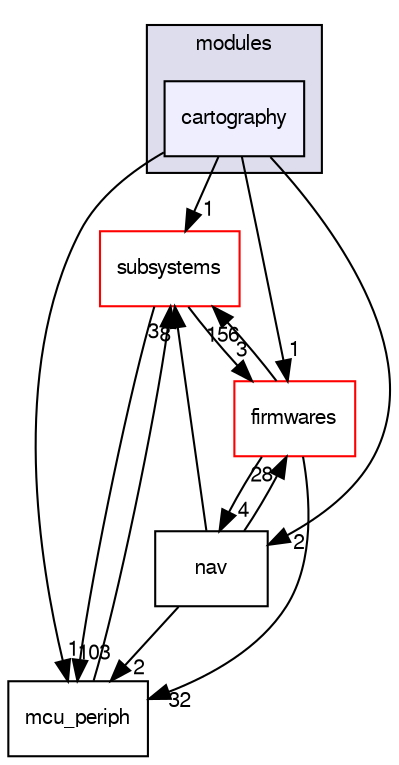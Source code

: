 digraph "sw/airborne/modules/cartography" {
  compound=true
  node [ fontsize="10", fontname="FreeSans"];
  edge [ labelfontsize="10", labelfontname="FreeSans"];
  subgraph clusterdir_c2abcdd6ccb39c3582929c0e3f5651c2 {
    graph [ bgcolor="#ddddee", pencolor="black", label="modules" fontname="FreeSans", fontsize="10", URL="dir_c2abcdd6ccb39c3582929c0e3f5651c2.html"]
  dir_792c2a84fee7c4fb401cf6815b5aa97f [shape=box, label="cartography", style="filled", fillcolor="#eeeeff", pencolor="black", URL="dir_792c2a84fee7c4fb401cf6815b5aa97f.html"];
  }
  dir_12d6ec7aac5a4a9b8cee17e35022d7c7 [shape=box label="subsystems" fillcolor="white" style="filled" color="red" URL="dir_12d6ec7aac5a4a9b8cee17e35022d7c7.html"];
  dir_1ca43f6a116d741d80fb1d0555a2b198 [shape=box label="mcu_periph" URL="dir_1ca43f6a116d741d80fb1d0555a2b198.html"];
  dir_e7d2494544042a787a6ee70a779a5e07 [shape=box label="firmwares" fillcolor="white" style="filled" color="red" URL="dir_e7d2494544042a787a6ee70a779a5e07.html"];
  dir_984e899df90dd104b2eabcdbb76ec71f [shape=box label="nav" URL="dir_984e899df90dd104b2eabcdbb76ec71f.html"];
  dir_12d6ec7aac5a4a9b8cee17e35022d7c7->dir_1ca43f6a116d741d80fb1d0555a2b198 [headlabel="103", labeldistance=1.5 headhref="dir_000051_000120.html"];
  dir_12d6ec7aac5a4a9b8cee17e35022d7c7->dir_e7d2494544042a787a6ee70a779a5e07 [headlabel="3", labeldistance=1.5 headhref="dir_000051_000105.html"];
  dir_792c2a84fee7c4fb401cf6815b5aa97f->dir_12d6ec7aac5a4a9b8cee17e35022d7c7 [headlabel="1", labeldistance=1.5 headhref="dir_000132_000051.html"];
  dir_792c2a84fee7c4fb401cf6815b5aa97f->dir_1ca43f6a116d741d80fb1d0555a2b198 [headlabel="1", labeldistance=1.5 headhref="dir_000132_000120.html"];
  dir_792c2a84fee7c4fb401cf6815b5aa97f->dir_e7d2494544042a787a6ee70a779a5e07 [headlabel="1", labeldistance=1.5 headhref="dir_000132_000105.html"];
  dir_792c2a84fee7c4fb401cf6815b5aa97f->dir_984e899df90dd104b2eabcdbb76ec71f [headlabel="2", labeldistance=1.5 headhref="dir_000132_000192.html"];
  dir_1ca43f6a116d741d80fb1d0555a2b198->dir_12d6ec7aac5a4a9b8cee17e35022d7c7 [headlabel="3", labeldistance=1.5 headhref="dir_000120_000051.html"];
  dir_e7d2494544042a787a6ee70a779a5e07->dir_12d6ec7aac5a4a9b8cee17e35022d7c7 [headlabel="156", labeldistance=1.5 headhref="dir_000105_000051.html"];
  dir_e7d2494544042a787a6ee70a779a5e07->dir_1ca43f6a116d741d80fb1d0555a2b198 [headlabel="32", labeldistance=1.5 headhref="dir_000105_000120.html"];
  dir_e7d2494544042a787a6ee70a779a5e07->dir_984e899df90dd104b2eabcdbb76ec71f [headlabel="4", labeldistance=1.5 headhref="dir_000105_000192.html"];
  dir_984e899df90dd104b2eabcdbb76ec71f->dir_12d6ec7aac5a4a9b8cee17e35022d7c7 [headlabel="8", labeldistance=1.5 headhref="dir_000192_000051.html"];
  dir_984e899df90dd104b2eabcdbb76ec71f->dir_1ca43f6a116d741d80fb1d0555a2b198 [headlabel="2", labeldistance=1.5 headhref="dir_000192_000120.html"];
  dir_984e899df90dd104b2eabcdbb76ec71f->dir_e7d2494544042a787a6ee70a779a5e07 [headlabel="28", labeldistance=1.5 headhref="dir_000192_000105.html"];
}
